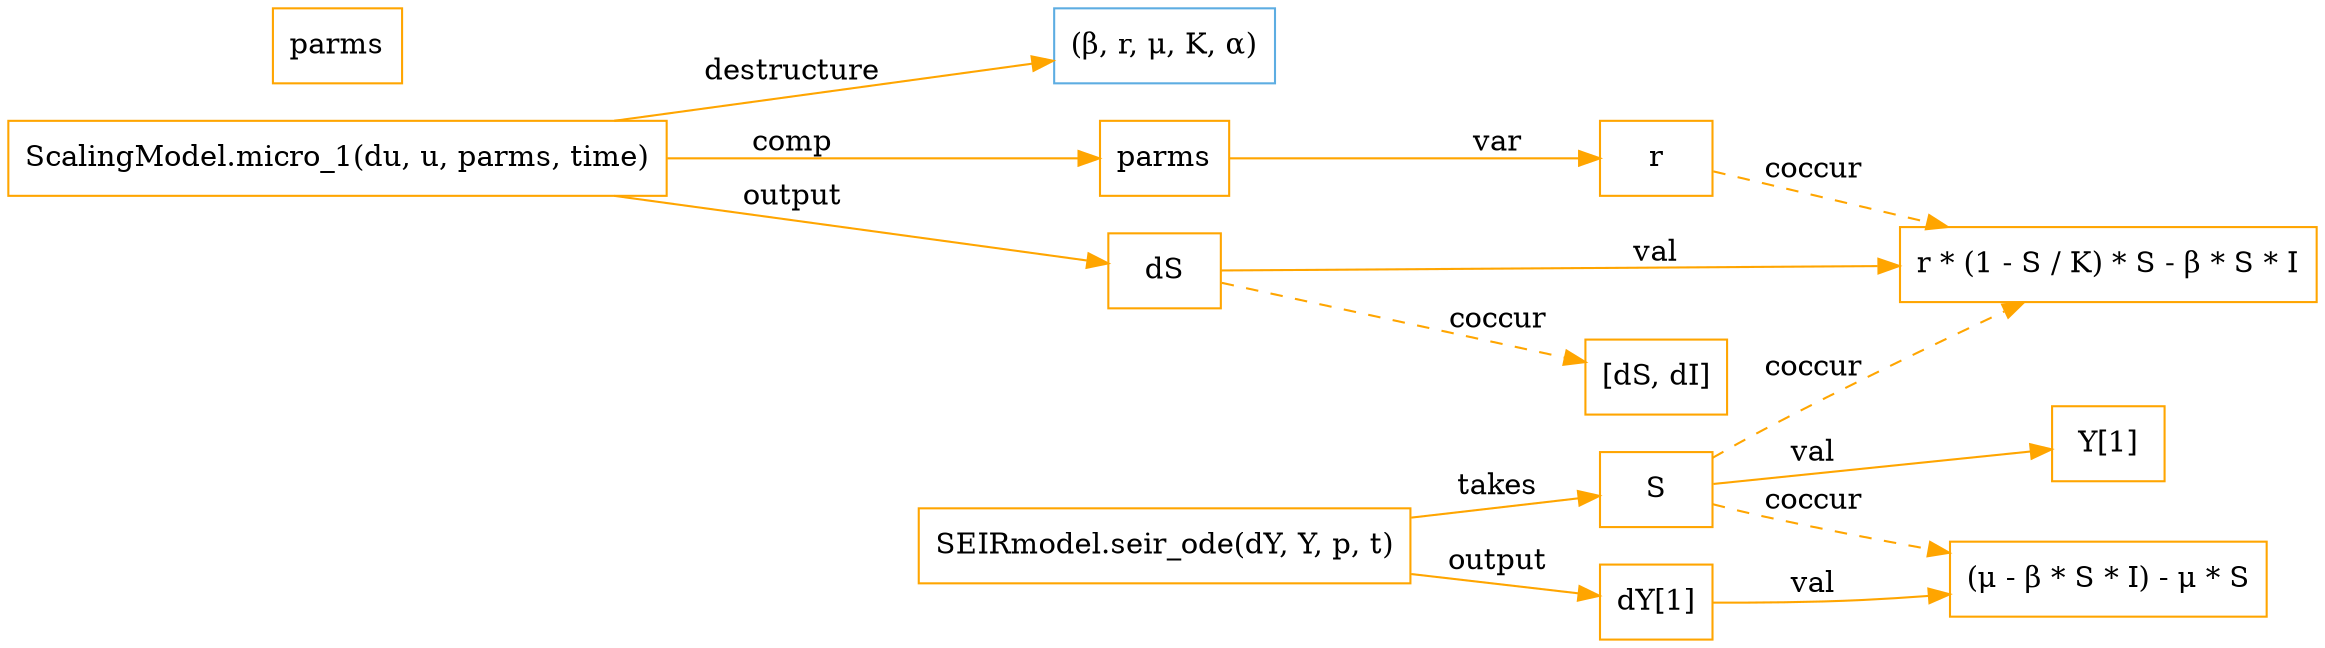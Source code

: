 digraph G_code_and_markdown {
  rankdir="LR"
  node[shape=box, fillcolor="#AAAAAA"]
  node [color="#5DADE2"]
// 1 [label="ScalingModel"];
2 [label="(β, r, μ, K, α)"];
3 [color="orange" , label="parms"];
4 [color="orange" , label="parms"];
// 5 [label="β"];
6 [color="orange" , label="r"];
// 7 [label="μ"];
// 8 [label="K"];
// 9 [label="α"];
10 [color="orange" , label="dS"];
11 [color="orange" , label="r * (1 - S / K) * S - β * S * I"];
// 12 [label="-"];
// 13 [label=":[:( r * (1 - S / K) * S ), :( β * S * I )]"];
// 14 [label="dI"];
// 15 [label="β * S * I - (μ + α) * I"];
// 16 [label=":[:( β * S * I ), :( (μ + α) * I )]"];
// 17 [label="du"];
18 [color="orange" , label="[dS, dI]"];
// 19 [label="collection"];
20 [color="orange" , label="ScalingModel.micro_1(du, u, parms, time)"];
// 21 [label="SEIRmodel"];
// 22 [label="β"];
// 23 [label="p[1]"];
// 24 [label="σ"];
// 25 [label="p[2]"];
// 26 [label="γ"];
// 27 [label="p[3]"];
// 28 [label="μ"];
// 29 [label="p[4]"];
30 [color="orange" , label="S"];
31 [color="orange" , label="Y[1]"];
// 32 [label="E"];
// 33 [label="Y[2]"];
// 34 [label="I"];
// 35 [label="Y[3]"];
36 [color="orange" , label="dY[1]"];
37 [color="orange" , label="(μ - β * S * I) - μ * S"];
// 38 [label=":[:( μ - β * S * I ), :( μ * S )]"];
// 39 [label="dY[2]"];
// 40 [label="β * S * I - (σ + μ) * E"];
// 41 [label=":[:( β * S * I ), :( (σ + μ) * E )]"];
// 42 [label="dY[3]"];
// 43 [label="σ * E - (γ + μ) * I"];
// 44 [label=":[:( σ * E ), :( (γ + μ) * I )]"];
45 [color="orange" , label="SEIRmodel.seir_ode(dY, Y, p, t)"];
4 -> 6 [label="var", color="orange"];
10 -> 11 [label="val", color="orange"];
20 -> 2 [label="destructure", color="orange"];
20 -> 4 [label="comp", color="orange"];
20 -> 10 [label="output", color="orange"];
30 -> 31 [label="val", color="orange"];
36 -> 37 [label="val", color="orange"];
45 -> 30 [label="takes", color="orange"];
45 -> 36 [label="output", color="orange"];

6->11 [label="coccur", style=dashed, color="orange"];
30->11 [label="coccur", style=dashed, color="orange"];
10->18 [label="coccur", style=dashed, color="orange"];
30->37 [label="coccur", style=dashed, color="orange"];

}
